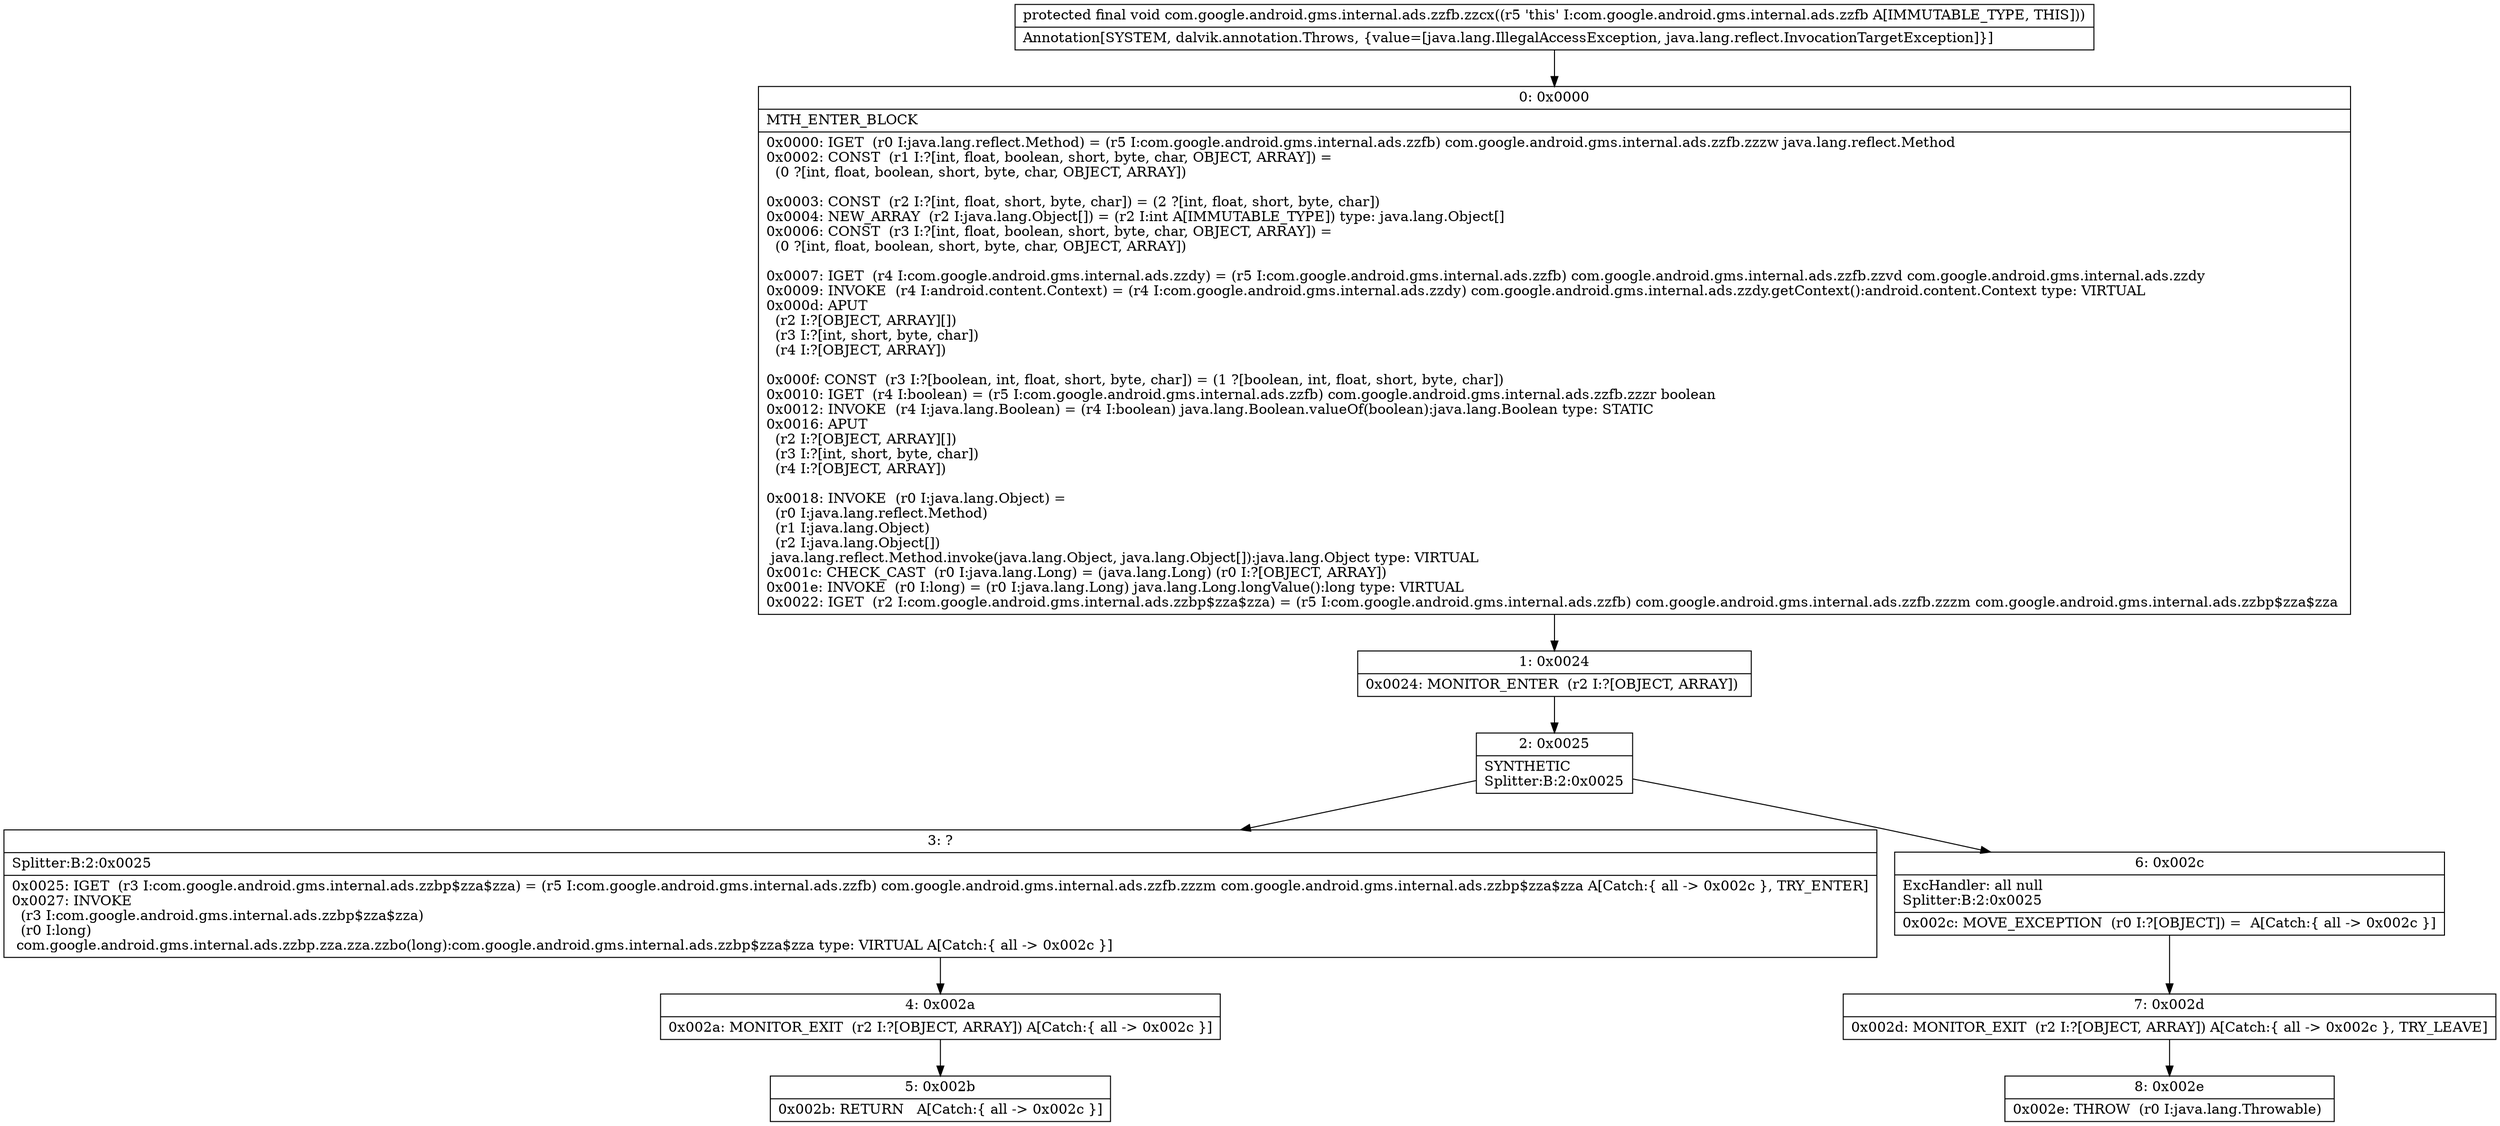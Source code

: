 digraph "CFG forcom.google.android.gms.internal.ads.zzfb.zzcx()V" {
Node_0 [shape=record,label="{0\:\ 0x0000|MTH_ENTER_BLOCK\l|0x0000: IGET  (r0 I:java.lang.reflect.Method) = (r5 I:com.google.android.gms.internal.ads.zzfb) com.google.android.gms.internal.ads.zzfb.zzzw java.lang.reflect.Method \l0x0002: CONST  (r1 I:?[int, float, boolean, short, byte, char, OBJECT, ARRAY]) = \l  (0 ?[int, float, boolean, short, byte, char, OBJECT, ARRAY])\l \l0x0003: CONST  (r2 I:?[int, float, short, byte, char]) = (2 ?[int, float, short, byte, char]) \l0x0004: NEW_ARRAY  (r2 I:java.lang.Object[]) = (r2 I:int A[IMMUTABLE_TYPE]) type: java.lang.Object[] \l0x0006: CONST  (r3 I:?[int, float, boolean, short, byte, char, OBJECT, ARRAY]) = \l  (0 ?[int, float, boolean, short, byte, char, OBJECT, ARRAY])\l \l0x0007: IGET  (r4 I:com.google.android.gms.internal.ads.zzdy) = (r5 I:com.google.android.gms.internal.ads.zzfb) com.google.android.gms.internal.ads.zzfb.zzvd com.google.android.gms.internal.ads.zzdy \l0x0009: INVOKE  (r4 I:android.content.Context) = (r4 I:com.google.android.gms.internal.ads.zzdy) com.google.android.gms.internal.ads.zzdy.getContext():android.content.Context type: VIRTUAL \l0x000d: APUT  \l  (r2 I:?[OBJECT, ARRAY][])\l  (r3 I:?[int, short, byte, char])\l  (r4 I:?[OBJECT, ARRAY])\l \l0x000f: CONST  (r3 I:?[boolean, int, float, short, byte, char]) = (1 ?[boolean, int, float, short, byte, char]) \l0x0010: IGET  (r4 I:boolean) = (r5 I:com.google.android.gms.internal.ads.zzfb) com.google.android.gms.internal.ads.zzfb.zzzr boolean \l0x0012: INVOKE  (r4 I:java.lang.Boolean) = (r4 I:boolean) java.lang.Boolean.valueOf(boolean):java.lang.Boolean type: STATIC \l0x0016: APUT  \l  (r2 I:?[OBJECT, ARRAY][])\l  (r3 I:?[int, short, byte, char])\l  (r4 I:?[OBJECT, ARRAY])\l \l0x0018: INVOKE  (r0 I:java.lang.Object) = \l  (r0 I:java.lang.reflect.Method)\l  (r1 I:java.lang.Object)\l  (r2 I:java.lang.Object[])\l java.lang.reflect.Method.invoke(java.lang.Object, java.lang.Object[]):java.lang.Object type: VIRTUAL \l0x001c: CHECK_CAST  (r0 I:java.lang.Long) = (java.lang.Long) (r0 I:?[OBJECT, ARRAY]) \l0x001e: INVOKE  (r0 I:long) = (r0 I:java.lang.Long) java.lang.Long.longValue():long type: VIRTUAL \l0x0022: IGET  (r2 I:com.google.android.gms.internal.ads.zzbp$zza$zza) = (r5 I:com.google.android.gms.internal.ads.zzfb) com.google.android.gms.internal.ads.zzfb.zzzm com.google.android.gms.internal.ads.zzbp$zza$zza \l}"];
Node_1 [shape=record,label="{1\:\ 0x0024|0x0024: MONITOR_ENTER  (r2 I:?[OBJECT, ARRAY]) \l}"];
Node_2 [shape=record,label="{2\:\ 0x0025|SYNTHETIC\lSplitter:B:2:0x0025\l}"];
Node_3 [shape=record,label="{3\:\ ?|Splitter:B:2:0x0025\l|0x0025: IGET  (r3 I:com.google.android.gms.internal.ads.zzbp$zza$zza) = (r5 I:com.google.android.gms.internal.ads.zzfb) com.google.android.gms.internal.ads.zzfb.zzzm com.google.android.gms.internal.ads.zzbp$zza$zza A[Catch:\{ all \-\> 0x002c \}, TRY_ENTER]\l0x0027: INVOKE  \l  (r3 I:com.google.android.gms.internal.ads.zzbp$zza$zza)\l  (r0 I:long)\l com.google.android.gms.internal.ads.zzbp.zza.zza.zzbo(long):com.google.android.gms.internal.ads.zzbp$zza$zza type: VIRTUAL A[Catch:\{ all \-\> 0x002c \}]\l}"];
Node_4 [shape=record,label="{4\:\ 0x002a|0x002a: MONITOR_EXIT  (r2 I:?[OBJECT, ARRAY]) A[Catch:\{ all \-\> 0x002c \}]\l}"];
Node_5 [shape=record,label="{5\:\ 0x002b|0x002b: RETURN   A[Catch:\{ all \-\> 0x002c \}]\l}"];
Node_6 [shape=record,label="{6\:\ 0x002c|ExcHandler: all null\lSplitter:B:2:0x0025\l|0x002c: MOVE_EXCEPTION  (r0 I:?[OBJECT]) =  A[Catch:\{ all \-\> 0x002c \}]\l}"];
Node_7 [shape=record,label="{7\:\ 0x002d|0x002d: MONITOR_EXIT  (r2 I:?[OBJECT, ARRAY]) A[Catch:\{ all \-\> 0x002c \}, TRY_LEAVE]\l}"];
Node_8 [shape=record,label="{8\:\ 0x002e|0x002e: THROW  (r0 I:java.lang.Throwable) \l}"];
MethodNode[shape=record,label="{protected final void com.google.android.gms.internal.ads.zzfb.zzcx((r5 'this' I:com.google.android.gms.internal.ads.zzfb A[IMMUTABLE_TYPE, THIS]))  | Annotation[SYSTEM, dalvik.annotation.Throws, \{value=[java.lang.IllegalAccessException, java.lang.reflect.InvocationTargetException]\}]\l}"];
MethodNode -> Node_0;
Node_0 -> Node_1;
Node_1 -> Node_2;
Node_2 -> Node_3;
Node_2 -> Node_6;
Node_3 -> Node_4;
Node_4 -> Node_5;
Node_6 -> Node_7;
Node_7 -> Node_8;
}

